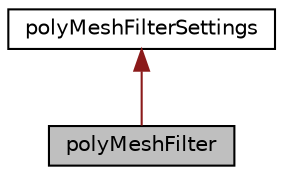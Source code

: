 digraph "polyMeshFilter"
{
  bgcolor="transparent";
  edge [fontname="Helvetica",fontsize="10",labelfontname="Helvetica",labelfontsize="10"];
  node [fontname="Helvetica",fontsize="10",shape=record];
  Node1 [label="polyMeshFilter",height=0.2,width=0.4,color="black", fillcolor="grey75", style="filled", fontcolor="black"];
  Node2 -> Node1 [dir="back",color="firebrick4",fontsize="10",style="solid",fontname="Helvetica"];
  Node2 [label="polyMeshFilterSettings",height=0.2,width=0.4,color="black",URL="$a01957.html",tooltip="Class to store the settings for the polyMeshFilter class. "];
}
